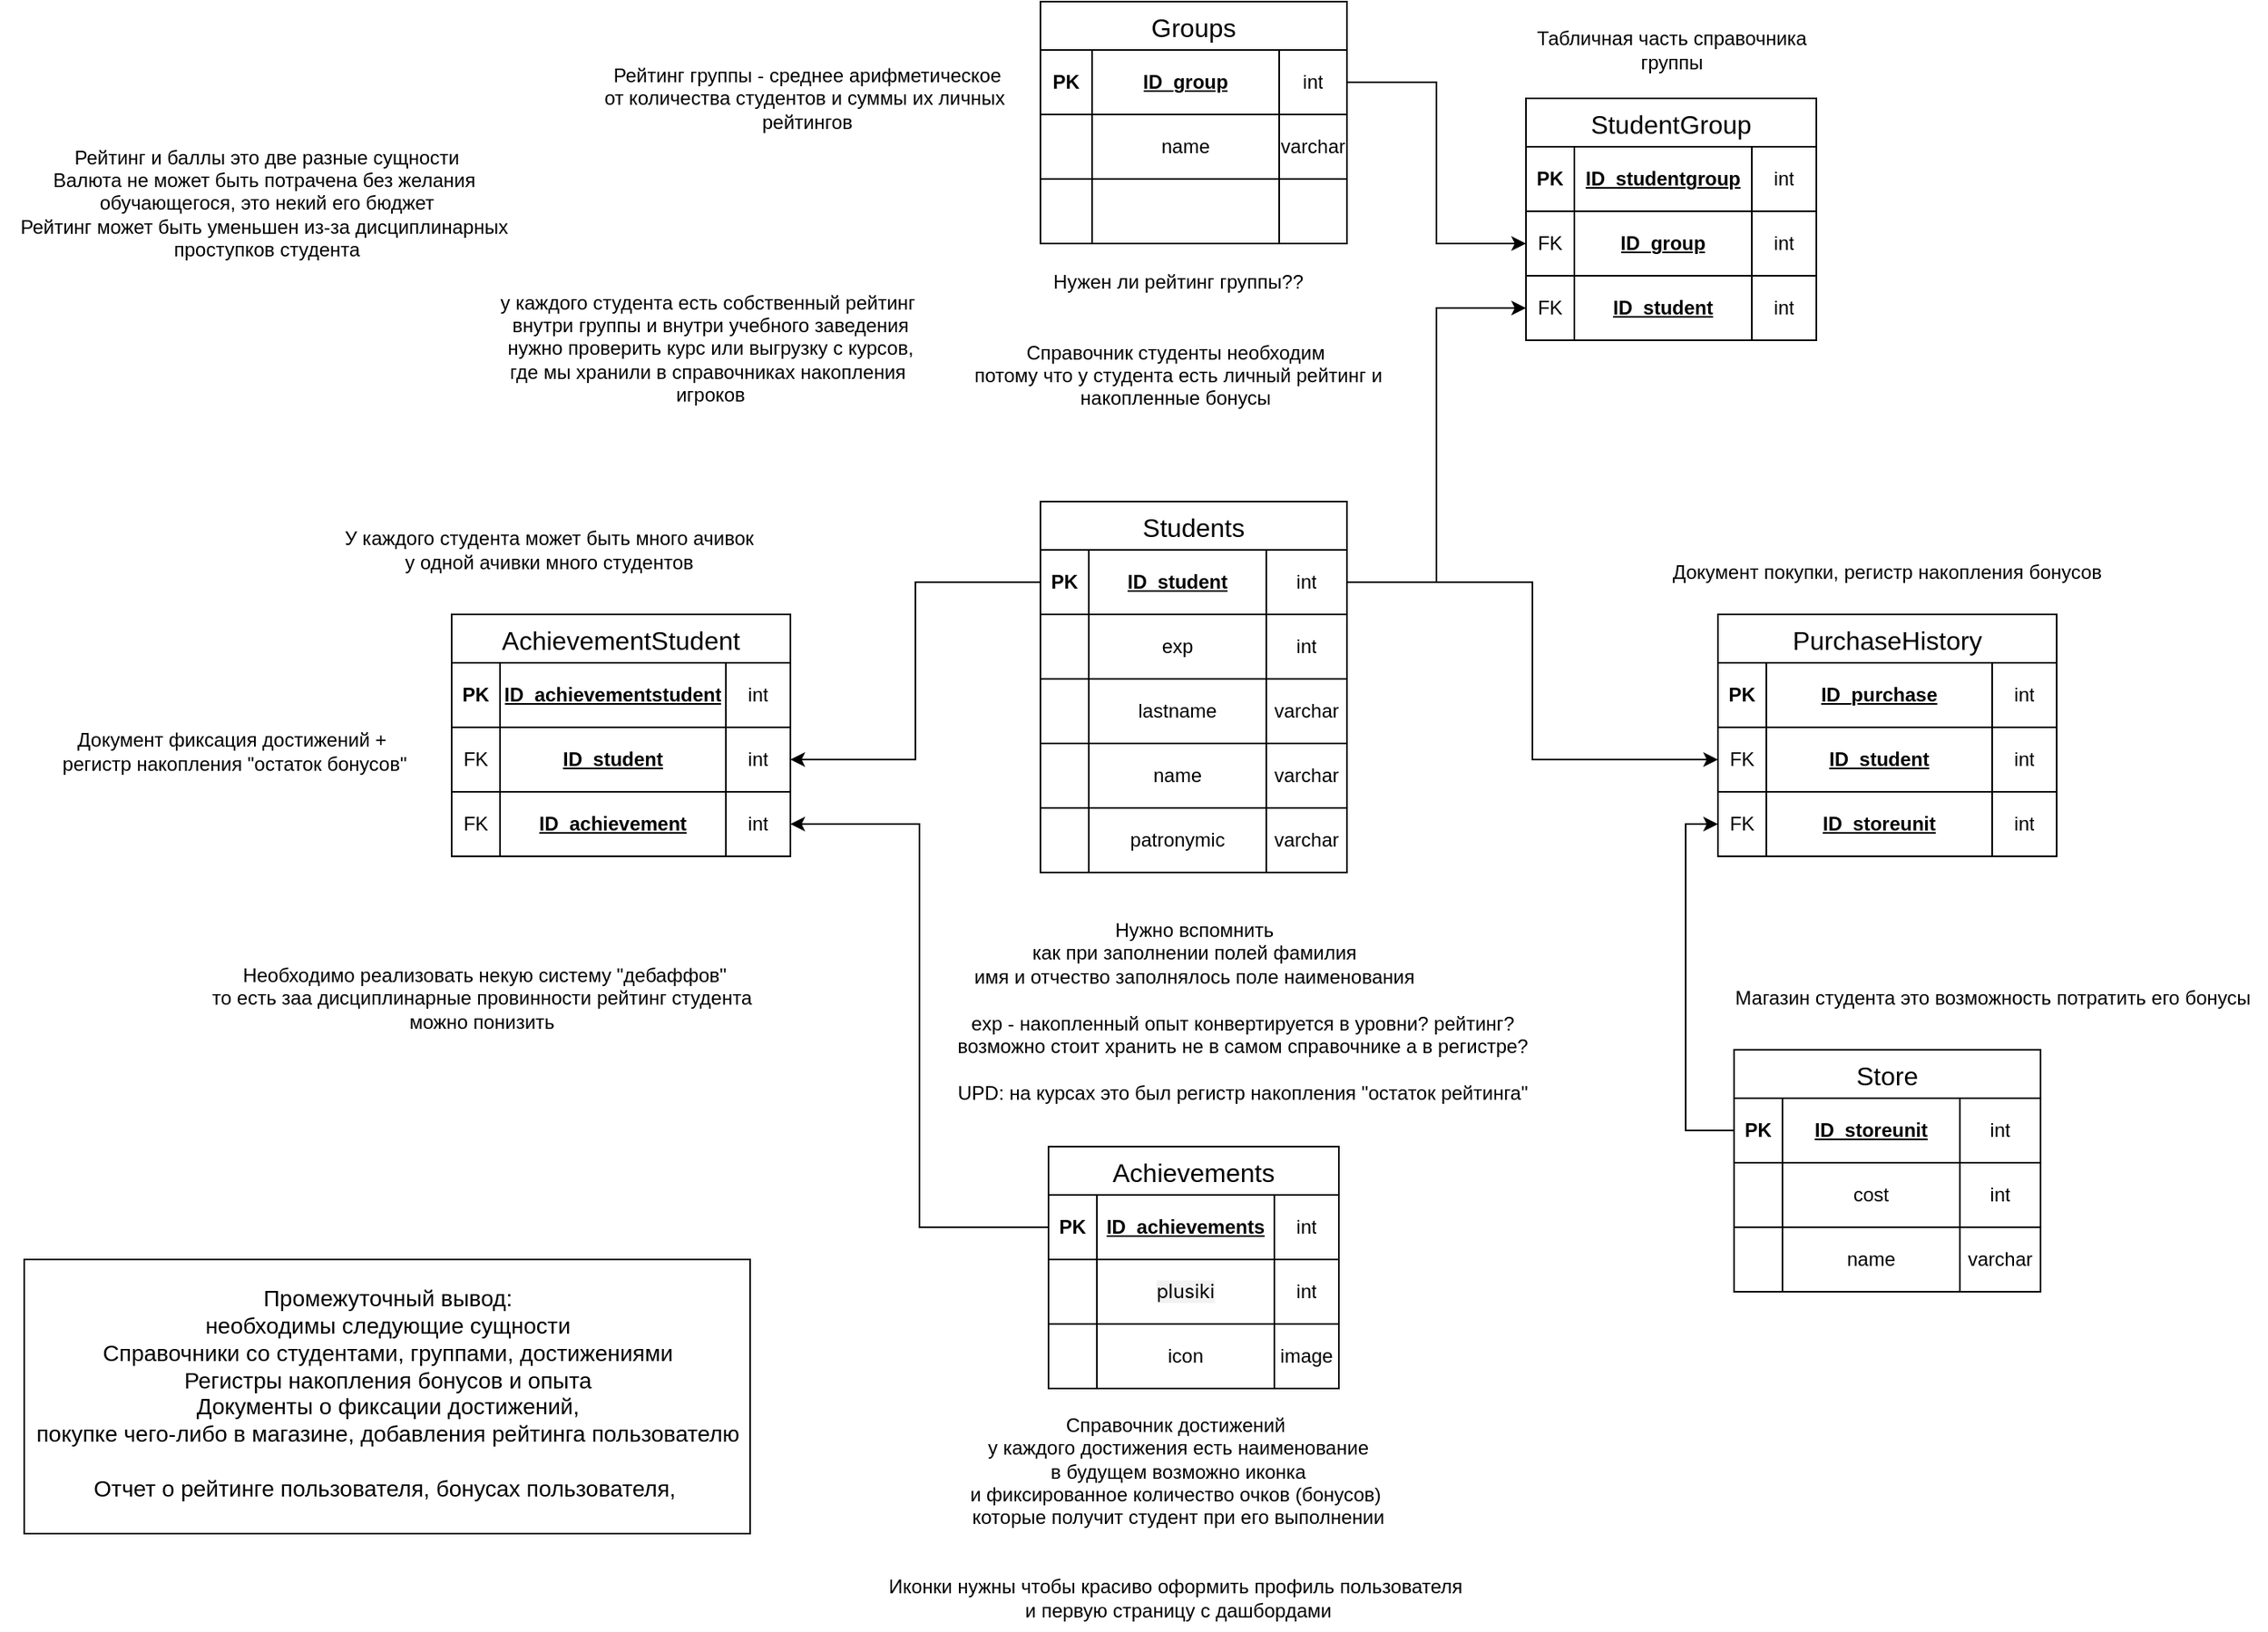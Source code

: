 <mxfile version="26.1.1">
  <diagram name="Страница — 1" id="zv6EUJRuTVwX0JuYf_Fp">
    <mxGraphModel dx="2387" dy="797" grid="1" gridSize="10" guides="1" tooltips="1" connect="1" arrows="1" fold="1" page="1" pageScale="1" pageWidth="827" pageHeight="1169" math="0" shadow="0">
      <root>
        <mxCell id="0" />
        <mxCell id="1" parent="0" />
        <mxCell id="H0oHp4eEpE__fPiEEaxZ-15" value="Нужен ли рейтинг группы??&lt;div&gt;&lt;br&gt;&lt;/div&gt;&lt;div&gt;&lt;br&gt;&lt;div&gt;Справочник студенты необходим&amp;nbsp;&lt;/div&gt;&lt;div&gt;потому что у студента есть личный рейтинг и&lt;/div&gt;&lt;div&gt;накопленные бонусы&amp;nbsp;&lt;/div&gt;&lt;/div&gt;" style="text;html=1;align=center;verticalAlign=middle;resizable=0;points=[];autosize=1;strokeColor=none;fillColor=none;" vertex="1" parent="1">
          <mxGeometry x="-980" y="210" width="280" height="100" as="geometry" />
        </mxCell>
        <mxCell id="H0oHp4eEpE__fPiEEaxZ-16" value="Нужно вспомнить&lt;br&gt;как при заполнении полей фамилия&lt;div&gt;имя и отчество заполнялось поле наименования&lt;/div&gt;" style="text;html=1;align=center;verticalAlign=middle;resizable=0;points=[];autosize=1;strokeColor=none;fillColor=none;" vertex="1" parent="1">
          <mxGeometry x="-980" y="610" width="300" height="60" as="geometry" />
        </mxCell>
        <mxCell id="H0oHp4eEpE__fPiEEaxZ-17" value="Справочник достижений&amp;nbsp;&lt;div&gt;у каждого достижения есть наименование&lt;br&gt;в будущем возможно иконка&lt;/div&gt;&lt;div&gt;и фиксированное количество очков (бонусов)&amp;nbsp;&lt;/div&gt;&lt;div&gt;которые получит студент при его выполнении&lt;/div&gt;&lt;div&gt;&lt;br&gt;&lt;/div&gt;&lt;div&gt;&lt;br&gt;&lt;/div&gt;&lt;div&gt;Иконки нужны чтобы красиво оформить профиль пользователя&amp;nbsp;&lt;br&gt;и первую страницу с дашбордами&lt;/div&gt;" style="text;html=1;align=center;verticalAlign=middle;resizable=0;points=[];autosize=1;strokeColor=none;fillColor=none;" vertex="1" parent="1">
          <mxGeometry x="-1030" y="920" width="380" height="140" as="geometry" />
        </mxCell>
        <mxCell id="H0oHp4eEpE__fPiEEaxZ-57" value="Students" style="shape=table;startSize=30;container=1;collapsible=0;childLayout=tableLayout;strokeColor=default;fontSize=16;" vertex="1" parent="1">
          <mxGeometry x="-925" y="360" width="190" height="230" as="geometry" />
        </mxCell>
        <mxCell id="H0oHp4eEpE__fPiEEaxZ-58" value="" style="shape=tableRow;horizontal=0;startSize=0;swimlaneHead=0;swimlaneBody=0;strokeColor=inherit;top=0;left=0;bottom=0;right=0;collapsible=0;dropTarget=0;fillColor=none;points=[[0,0.5],[1,0.5]];portConstraint=eastwest;fontSize=12;" vertex="1" parent="H0oHp4eEpE__fPiEEaxZ-57">
          <mxGeometry y="30" width="190" height="40" as="geometry" />
        </mxCell>
        <mxCell id="H0oHp4eEpE__fPiEEaxZ-59" value="&lt;span style=&quot;font-weight: 700;&quot;&gt;PK&lt;/span&gt;" style="shape=partialRectangle;html=1;whiteSpace=wrap;connectable=0;strokeColor=inherit;overflow=hidden;fillColor=none;top=0;left=0;bottom=0;right=0;pointerEvents=1;fontSize=12;" vertex="1" parent="H0oHp4eEpE__fPiEEaxZ-58">
          <mxGeometry width="30" height="40" as="geometry">
            <mxRectangle width="30" height="40" as="alternateBounds" />
          </mxGeometry>
        </mxCell>
        <mxCell id="H0oHp4eEpE__fPiEEaxZ-60" value="&lt;span style=&quot;font-weight: 700; text-align: left; text-decoration-line: underline;&quot;&gt;ID_student&lt;/span&gt;" style="shape=partialRectangle;html=1;whiteSpace=wrap;connectable=0;strokeColor=inherit;overflow=hidden;fillColor=none;top=0;left=0;bottom=0;right=0;pointerEvents=1;fontSize=12;" vertex="1" parent="H0oHp4eEpE__fPiEEaxZ-58">
          <mxGeometry x="30" width="110" height="40" as="geometry">
            <mxRectangle width="110" height="40" as="alternateBounds" />
          </mxGeometry>
        </mxCell>
        <mxCell id="H0oHp4eEpE__fPiEEaxZ-61" value="int" style="shape=partialRectangle;html=1;whiteSpace=wrap;connectable=0;strokeColor=inherit;overflow=hidden;fillColor=none;top=0;left=0;bottom=0;right=0;pointerEvents=1;fontSize=12;" vertex="1" parent="H0oHp4eEpE__fPiEEaxZ-58">
          <mxGeometry x="140" width="50" height="40" as="geometry">
            <mxRectangle width="50" height="40" as="alternateBounds" />
          </mxGeometry>
        </mxCell>
        <mxCell id="H0oHp4eEpE__fPiEEaxZ-62" value="" style="shape=tableRow;horizontal=0;startSize=0;swimlaneHead=0;swimlaneBody=0;strokeColor=inherit;top=0;left=0;bottom=0;right=0;collapsible=0;dropTarget=0;fillColor=none;points=[[0,0.5],[1,0.5]];portConstraint=eastwest;fontSize=12;" vertex="1" parent="H0oHp4eEpE__fPiEEaxZ-57">
          <mxGeometry y="70" width="190" height="40" as="geometry" />
        </mxCell>
        <mxCell id="H0oHp4eEpE__fPiEEaxZ-63" value="" style="shape=partialRectangle;html=1;whiteSpace=wrap;connectable=0;strokeColor=inherit;overflow=hidden;fillColor=none;top=0;left=0;bottom=0;right=0;pointerEvents=1;fontSize=12;" vertex="1" parent="H0oHp4eEpE__fPiEEaxZ-62">
          <mxGeometry width="30" height="40" as="geometry">
            <mxRectangle width="30" height="40" as="alternateBounds" />
          </mxGeometry>
        </mxCell>
        <mxCell id="H0oHp4eEpE__fPiEEaxZ-64" value="exp" style="shape=partialRectangle;html=1;whiteSpace=wrap;connectable=0;strokeColor=inherit;overflow=hidden;fillColor=none;top=0;left=0;bottom=0;right=0;pointerEvents=1;fontSize=12;" vertex="1" parent="H0oHp4eEpE__fPiEEaxZ-62">
          <mxGeometry x="30" width="110" height="40" as="geometry">
            <mxRectangle width="110" height="40" as="alternateBounds" />
          </mxGeometry>
        </mxCell>
        <mxCell id="H0oHp4eEpE__fPiEEaxZ-65" value="int" style="shape=partialRectangle;html=1;whiteSpace=wrap;connectable=0;strokeColor=inherit;overflow=hidden;fillColor=none;top=0;left=0;bottom=0;right=0;pointerEvents=1;fontSize=12;" vertex="1" parent="H0oHp4eEpE__fPiEEaxZ-62">
          <mxGeometry x="140" width="50" height="40" as="geometry">
            <mxRectangle width="50" height="40" as="alternateBounds" />
          </mxGeometry>
        </mxCell>
        <mxCell id="H0oHp4eEpE__fPiEEaxZ-66" value="" style="shape=tableRow;horizontal=0;startSize=0;swimlaneHead=0;swimlaneBody=0;strokeColor=inherit;top=0;left=0;bottom=0;right=0;collapsible=0;dropTarget=0;fillColor=none;points=[[0,0.5],[1,0.5]];portConstraint=eastwest;fontSize=12;" vertex="1" parent="H0oHp4eEpE__fPiEEaxZ-57">
          <mxGeometry y="110" width="190" height="40" as="geometry" />
        </mxCell>
        <mxCell id="H0oHp4eEpE__fPiEEaxZ-67" value="" style="shape=partialRectangle;html=1;whiteSpace=wrap;connectable=0;strokeColor=inherit;overflow=hidden;fillColor=none;top=0;left=0;bottom=0;right=0;pointerEvents=1;fontSize=12;" vertex="1" parent="H0oHp4eEpE__fPiEEaxZ-66">
          <mxGeometry width="30" height="40" as="geometry">
            <mxRectangle width="30" height="40" as="alternateBounds" />
          </mxGeometry>
        </mxCell>
        <mxCell id="H0oHp4eEpE__fPiEEaxZ-68" value="lastname" style="shape=partialRectangle;html=1;whiteSpace=wrap;connectable=0;strokeColor=inherit;overflow=hidden;fillColor=none;top=0;left=0;bottom=0;right=0;pointerEvents=1;fontSize=12;" vertex="1" parent="H0oHp4eEpE__fPiEEaxZ-66">
          <mxGeometry x="30" width="110" height="40" as="geometry">
            <mxRectangle width="110" height="40" as="alternateBounds" />
          </mxGeometry>
        </mxCell>
        <mxCell id="H0oHp4eEpE__fPiEEaxZ-69" value="varchar" style="shape=partialRectangle;html=1;whiteSpace=wrap;connectable=0;strokeColor=inherit;overflow=hidden;fillColor=none;top=0;left=0;bottom=0;right=0;pointerEvents=1;fontSize=12;" vertex="1" parent="H0oHp4eEpE__fPiEEaxZ-66">
          <mxGeometry x="140" width="50" height="40" as="geometry">
            <mxRectangle width="50" height="40" as="alternateBounds" />
          </mxGeometry>
        </mxCell>
        <mxCell id="H0oHp4eEpE__fPiEEaxZ-156" value="" style="shape=tableRow;horizontal=0;startSize=0;swimlaneHead=0;swimlaneBody=0;strokeColor=inherit;top=0;left=0;bottom=0;right=0;collapsible=0;dropTarget=0;fillColor=none;points=[[0,0.5],[1,0.5]];portConstraint=eastwest;fontSize=12;" vertex="1" parent="H0oHp4eEpE__fPiEEaxZ-57">
          <mxGeometry y="150" width="190" height="40" as="geometry" />
        </mxCell>
        <mxCell id="H0oHp4eEpE__fPiEEaxZ-157" value="" style="shape=partialRectangle;html=1;whiteSpace=wrap;connectable=0;strokeColor=inherit;overflow=hidden;fillColor=none;top=0;left=0;bottom=0;right=0;pointerEvents=1;fontSize=12;" vertex="1" parent="H0oHp4eEpE__fPiEEaxZ-156">
          <mxGeometry width="30" height="40" as="geometry">
            <mxRectangle width="30" height="40" as="alternateBounds" />
          </mxGeometry>
        </mxCell>
        <mxCell id="H0oHp4eEpE__fPiEEaxZ-158" value="name" style="shape=partialRectangle;html=1;whiteSpace=wrap;connectable=0;strokeColor=inherit;overflow=hidden;fillColor=none;top=0;left=0;bottom=0;right=0;pointerEvents=1;fontSize=12;" vertex="1" parent="H0oHp4eEpE__fPiEEaxZ-156">
          <mxGeometry x="30" width="110" height="40" as="geometry">
            <mxRectangle width="110" height="40" as="alternateBounds" />
          </mxGeometry>
        </mxCell>
        <mxCell id="H0oHp4eEpE__fPiEEaxZ-159" value="varchar" style="shape=partialRectangle;html=1;whiteSpace=wrap;connectable=0;strokeColor=inherit;overflow=hidden;fillColor=none;top=0;left=0;bottom=0;right=0;pointerEvents=1;fontSize=12;" vertex="1" parent="H0oHp4eEpE__fPiEEaxZ-156">
          <mxGeometry x="140" width="50" height="40" as="geometry">
            <mxRectangle width="50" height="40" as="alternateBounds" />
          </mxGeometry>
        </mxCell>
        <mxCell id="H0oHp4eEpE__fPiEEaxZ-177" value="" style="shape=tableRow;horizontal=0;startSize=0;swimlaneHead=0;swimlaneBody=0;strokeColor=inherit;top=0;left=0;bottom=0;right=0;collapsible=0;dropTarget=0;fillColor=none;points=[[0,0.5],[1,0.5]];portConstraint=eastwest;fontSize=12;" vertex="1" parent="H0oHp4eEpE__fPiEEaxZ-57">
          <mxGeometry y="190" width="190" height="40" as="geometry" />
        </mxCell>
        <mxCell id="H0oHp4eEpE__fPiEEaxZ-178" value="" style="shape=partialRectangle;html=1;whiteSpace=wrap;connectable=0;strokeColor=inherit;overflow=hidden;fillColor=none;top=0;left=0;bottom=0;right=0;pointerEvents=1;fontSize=12;" vertex="1" parent="H0oHp4eEpE__fPiEEaxZ-177">
          <mxGeometry width="30" height="40" as="geometry">
            <mxRectangle width="30" height="40" as="alternateBounds" />
          </mxGeometry>
        </mxCell>
        <mxCell id="H0oHp4eEpE__fPiEEaxZ-179" value="patronymic" style="shape=partialRectangle;html=1;whiteSpace=wrap;connectable=0;strokeColor=inherit;overflow=hidden;fillColor=none;top=0;left=0;bottom=0;right=0;pointerEvents=1;fontSize=12;" vertex="1" parent="H0oHp4eEpE__fPiEEaxZ-177">
          <mxGeometry x="30" width="110" height="40" as="geometry">
            <mxRectangle width="110" height="40" as="alternateBounds" />
          </mxGeometry>
        </mxCell>
        <mxCell id="H0oHp4eEpE__fPiEEaxZ-180" value="varchar" style="shape=partialRectangle;html=1;whiteSpace=wrap;connectable=0;strokeColor=inherit;overflow=hidden;fillColor=none;top=0;left=0;bottom=0;right=0;pointerEvents=1;fontSize=12;" vertex="1" parent="H0oHp4eEpE__fPiEEaxZ-177">
          <mxGeometry x="140" width="50" height="40" as="geometry">
            <mxRectangle width="50" height="40" as="alternateBounds" />
          </mxGeometry>
        </mxCell>
        <mxCell id="H0oHp4eEpE__fPiEEaxZ-74" value="Groups" style="shape=table;startSize=30;container=1;collapsible=0;childLayout=tableLayout;strokeColor=default;fontSize=16;" vertex="1" parent="1">
          <mxGeometry x="-925" y="50" width="190" height="150" as="geometry" />
        </mxCell>
        <mxCell id="H0oHp4eEpE__fPiEEaxZ-75" value="" style="shape=tableRow;horizontal=0;startSize=0;swimlaneHead=0;swimlaneBody=0;strokeColor=inherit;top=0;left=0;bottom=0;right=0;collapsible=0;dropTarget=0;fillColor=none;points=[[0,0.5],[1,0.5]];portConstraint=eastwest;fontSize=12;" vertex="1" parent="H0oHp4eEpE__fPiEEaxZ-74">
          <mxGeometry y="30" width="190" height="40" as="geometry" />
        </mxCell>
        <mxCell id="H0oHp4eEpE__fPiEEaxZ-76" value="&lt;span style=&quot;font-weight: 700;&quot;&gt;PK&lt;/span&gt;" style="shape=partialRectangle;html=1;whiteSpace=wrap;connectable=0;strokeColor=inherit;overflow=hidden;fillColor=none;top=0;left=0;bottom=0;right=0;pointerEvents=1;fontSize=12;" vertex="1" parent="H0oHp4eEpE__fPiEEaxZ-75">
          <mxGeometry width="32" height="40" as="geometry">
            <mxRectangle width="32" height="40" as="alternateBounds" />
          </mxGeometry>
        </mxCell>
        <mxCell id="H0oHp4eEpE__fPiEEaxZ-77" value="&lt;span style=&quot;font-weight: 700; text-align: left; text-decoration-line: underline;&quot;&gt;ID_&lt;/span&gt;&lt;span&gt;&lt;b&gt;&lt;u&gt;group&lt;/u&gt;&lt;/b&gt;&lt;/span&gt;" style="shape=partialRectangle;html=1;whiteSpace=wrap;connectable=0;strokeColor=inherit;overflow=hidden;fillColor=none;top=0;left=0;bottom=0;right=0;pointerEvents=1;fontSize=12;" vertex="1" parent="H0oHp4eEpE__fPiEEaxZ-75">
          <mxGeometry x="32" width="116" height="40" as="geometry">
            <mxRectangle width="116" height="40" as="alternateBounds" />
          </mxGeometry>
        </mxCell>
        <mxCell id="H0oHp4eEpE__fPiEEaxZ-78" value="int" style="shape=partialRectangle;html=1;whiteSpace=wrap;connectable=0;strokeColor=inherit;overflow=hidden;fillColor=none;top=0;left=0;bottom=0;right=0;pointerEvents=1;fontSize=12;" vertex="1" parent="H0oHp4eEpE__fPiEEaxZ-75">
          <mxGeometry x="148" width="42" height="40" as="geometry">
            <mxRectangle width="42" height="40" as="alternateBounds" />
          </mxGeometry>
        </mxCell>
        <mxCell id="H0oHp4eEpE__fPiEEaxZ-79" value="" style="shape=tableRow;horizontal=0;startSize=0;swimlaneHead=0;swimlaneBody=0;strokeColor=inherit;top=0;left=0;bottom=0;right=0;collapsible=0;dropTarget=0;fillColor=none;points=[[0,0.5],[1,0.5]];portConstraint=eastwest;fontSize=12;" vertex="1" parent="H0oHp4eEpE__fPiEEaxZ-74">
          <mxGeometry y="70" width="190" height="40" as="geometry" />
        </mxCell>
        <mxCell id="H0oHp4eEpE__fPiEEaxZ-80" value="" style="shape=partialRectangle;html=1;whiteSpace=wrap;connectable=0;strokeColor=inherit;overflow=hidden;fillColor=none;top=0;left=0;bottom=0;right=0;pointerEvents=1;fontSize=12;" vertex="1" parent="H0oHp4eEpE__fPiEEaxZ-79">
          <mxGeometry width="32" height="40" as="geometry">
            <mxRectangle width="32" height="40" as="alternateBounds" />
          </mxGeometry>
        </mxCell>
        <mxCell id="H0oHp4eEpE__fPiEEaxZ-81" value="name" style="shape=partialRectangle;html=1;whiteSpace=wrap;connectable=0;strokeColor=inherit;overflow=hidden;fillColor=none;top=0;left=0;bottom=0;right=0;pointerEvents=1;fontSize=12;" vertex="1" parent="H0oHp4eEpE__fPiEEaxZ-79">
          <mxGeometry x="32" width="116" height="40" as="geometry">
            <mxRectangle width="116" height="40" as="alternateBounds" />
          </mxGeometry>
        </mxCell>
        <mxCell id="H0oHp4eEpE__fPiEEaxZ-82" value="varchar" style="shape=partialRectangle;html=1;whiteSpace=wrap;connectable=0;strokeColor=inherit;overflow=hidden;fillColor=none;top=0;left=0;bottom=0;right=0;pointerEvents=1;fontSize=12;" vertex="1" parent="H0oHp4eEpE__fPiEEaxZ-79">
          <mxGeometry x="148" width="42" height="40" as="geometry">
            <mxRectangle width="42" height="40" as="alternateBounds" />
          </mxGeometry>
        </mxCell>
        <mxCell id="H0oHp4eEpE__fPiEEaxZ-83" value="" style="shape=tableRow;horizontal=0;startSize=0;swimlaneHead=0;swimlaneBody=0;strokeColor=inherit;top=0;left=0;bottom=0;right=0;collapsible=0;dropTarget=0;fillColor=none;points=[[0,0.5],[1,0.5]];portConstraint=eastwest;fontSize=12;" vertex="1" parent="H0oHp4eEpE__fPiEEaxZ-74">
          <mxGeometry y="110" width="190" height="40" as="geometry" />
        </mxCell>
        <mxCell id="H0oHp4eEpE__fPiEEaxZ-84" value="" style="shape=partialRectangle;html=1;whiteSpace=wrap;connectable=0;strokeColor=inherit;overflow=hidden;fillColor=none;top=0;left=0;bottom=0;right=0;pointerEvents=1;fontSize=12;" vertex="1" parent="H0oHp4eEpE__fPiEEaxZ-83">
          <mxGeometry width="32" height="40" as="geometry">
            <mxRectangle width="32" height="40" as="alternateBounds" />
          </mxGeometry>
        </mxCell>
        <mxCell id="H0oHp4eEpE__fPiEEaxZ-85" value="" style="shape=partialRectangle;html=1;whiteSpace=wrap;connectable=0;strokeColor=inherit;overflow=hidden;fillColor=none;top=0;left=0;bottom=0;right=0;pointerEvents=1;fontSize=12;" vertex="1" parent="H0oHp4eEpE__fPiEEaxZ-83">
          <mxGeometry x="32" width="116" height="40" as="geometry">
            <mxRectangle width="116" height="40" as="alternateBounds" />
          </mxGeometry>
        </mxCell>
        <mxCell id="H0oHp4eEpE__fPiEEaxZ-86" value="" style="shape=partialRectangle;html=1;whiteSpace=wrap;connectable=0;strokeColor=inherit;overflow=hidden;fillColor=none;top=0;left=0;bottom=0;right=0;pointerEvents=1;fontSize=12;" vertex="1" parent="H0oHp4eEpE__fPiEEaxZ-83">
          <mxGeometry x="148" width="42" height="40" as="geometry">
            <mxRectangle width="42" height="40" as="alternateBounds" />
          </mxGeometry>
        </mxCell>
        <mxCell id="H0oHp4eEpE__fPiEEaxZ-88" value="StudentGroup" style="shape=table;startSize=30;container=1;collapsible=0;childLayout=tableLayout;strokeColor=default;fontSize=16;" vertex="1" parent="1">
          <mxGeometry x="-624" y="110" width="180" height="150" as="geometry" />
        </mxCell>
        <mxCell id="H0oHp4eEpE__fPiEEaxZ-89" value="" style="shape=tableRow;horizontal=0;startSize=0;swimlaneHead=0;swimlaneBody=0;strokeColor=inherit;top=0;left=0;bottom=0;right=0;collapsible=0;dropTarget=0;fillColor=none;points=[[0,0.5],[1,0.5]];portConstraint=eastwest;fontSize=12;" vertex="1" parent="H0oHp4eEpE__fPiEEaxZ-88">
          <mxGeometry y="30" width="180" height="40" as="geometry" />
        </mxCell>
        <mxCell id="H0oHp4eEpE__fPiEEaxZ-90" value="&lt;span style=&quot;font-weight: 700;&quot;&gt;PK&lt;/span&gt;" style="shape=partialRectangle;html=1;whiteSpace=wrap;connectable=0;strokeColor=inherit;overflow=hidden;fillColor=none;top=0;left=0;bottom=0;right=0;pointerEvents=1;fontSize=12;" vertex="1" parent="H0oHp4eEpE__fPiEEaxZ-89">
          <mxGeometry width="30" height="40" as="geometry">
            <mxRectangle width="30" height="40" as="alternateBounds" />
          </mxGeometry>
        </mxCell>
        <mxCell id="H0oHp4eEpE__fPiEEaxZ-91" value="&lt;span style=&quot;font-weight: 700; text-align: left; text-decoration-line: underline;&quot;&gt;ID_student&lt;/span&gt;&lt;span&gt;&lt;b&gt;&lt;u&gt;group&lt;/u&gt;&lt;/b&gt;&lt;/span&gt;" style="shape=partialRectangle;html=1;whiteSpace=wrap;connectable=0;strokeColor=inherit;overflow=hidden;fillColor=none;top=0;left=0;bottom=0;right=0;pointerEvents=1;fontSize=12;" vertex="1" parent="H0oHp4eEpE__fPiEEaxZ-89">
          <mxGeometry x="30" width="110" height="40" as="geometry">
            <mxRectangle width="110" height="40" as="alternateBounds" />
          </mxGeometry>
        </mxCell>
        <mxCell id="H0oHp4eEpE__fPiEEaxZ-92" value="int" style="shape=partialRectangle;html=1;whiteSpace=wrap;connectable=0;strokeColor=inherit;overflow=hidden;fillColor=none;top=0;left=0;bottom=0;right=0;pointerEvents=1;fontSize=12;" vertex="1" parent="H0oHp4eEpE__fPiEEaxZ-89">
          <mxGeometry x="140" width="40" height="40" as="geometry">
            <mxRectangle width="40" height="40" as="alternateBounds" />
          </mxGeometry>
        </mxCell>
        <mxCell id="H0oHp4eEpE__fPiEEaxZ-93" value="" style="shape=tableRow;horizontal=0;startSize=0;swimlaneHead=0;swimlaneBody=0;strokeColor=inherit;top=0;left=0;bottom=0;right=0;collapsible=0;dropTarget=0;fillColor=none;points=[[0,0.5],[1,0.5]];portConstraint=eastwest;fontSize=12;" vertex="1" parent="H0oHp4eEpE__fPiEEaxZ-88">
          <mxGeometry y="70" width="180" height="40" as="geometry" />
        </mxCell>
        <mxCell id="H0oHp4eEpE__fPiEEaxZ-94" value="FK" style="shape=partialRectangle;html=1;whiteSpace=wrap;connectable=0;strokeColor=inherit;overflow=hidden;fillColor=none;top=0;left=0;bottom=0;right=0;pointerEvents=1;fontSize=12;" vertex="1" parent="H0oHp4eEpE__fPiEEaxZ-93">
          <mxGeometry width="30" height="40" as="geometry">
            <mxRectangle width="30" height="40" as="alternateBounds" />
          </mxGeometry>
        </mxCell>
        <mxCell id="H0oHp4eEpE__fPiEEaxZ-95" value="&lt;span style=&quot;text-decoration-line: underline; font-weight: 700; text-align: left;&quot;&gt;ID_&lt;/span&gt;&lt;span&gt;&lt;b&gt;&lt;u&gt;group&lt;/u&gt;&lt;/b&gt;&lt;/span&gt;" style="shape=partialRectangle;html=1;whiteSpace=wrap;connectable=0;strokeColor=inherit;overflow=hidden;fillColor=none;top=0;left=0;bottom=0;right=0;pointerEvents=1;fontSize=12;" vertex="1" parent="H0oHp4eEpE__fPiEEaxZ-93">
          <mxGeometry x="30" width="110" height="40" as="geometry">
            <mxRectangle width="110" height="40" as="alternateBounds" />
          </mxGeometry>
        </mxCell>
        <mxCell id="H0oHp4eEpE__fPiEEaxZ-96" value="int" style="shape=partialRectangle;html=1;whiteSpace=wrap;connectable=0;strokeColor=inherit;overflow=hidden;fillColor=none;top=0;left=0;bottom=0;right=0;pointerEvents=1;fontSize=12;" vertex="1" parent="H0oHp4eEpE__fPiEEaxZ-93">
          <mxGeometry x="140" width="40" height="40" as="geometry">
            <mxRectangle width="40" height="40" as="alternateBounds" />
          </mxGeometry>
        </mxCell>
        <mxCell id="H0oHp4eEpE__fPiEEaxZ-97" value="" style="shape=tableRow;horizontal=0;startSize=0;swimlaneHead=0;swimlaneBody=0;strokeColor=inherit;top=0;left=0;bottom=0;right=0;collapsible=0;dropTarget=0;fillColor=none;points=[[0,0.5],[1,0.5]];portConstraint=eastwest;fontSize=12;" vertex="1" parent="H0oHp4eEpE__fPiEEaxZ-88">
          <mxGeometry y="110" width="180" height="40" as="geometry" />
        </mxCell>
        <mxCell id="H0oHp4eEpE__fPiEEaxZ-98" value="FK" style="shape=partialRectangle;html=1;whiteSpace=wrap;connectable=0;strokeColor=inherit;overflow=hidden;fillColor=none;top=0;left=0;bottom=0;right=0;pointerEvents=1;fontSize=12;" vertex="1" parent="H0oHp4eEpE__fPiEEaxZ-97">
          <mxGeometry width="30" height="40" as="geometry">
            <mxRectangle width="30" height="40" as="alternateBounds" />
          </mxGeometry>
        </mxCell>
        <mxCell id="H0oHp4eEpE__fPiEEaxZ-99" value="&lt;span style=&quot;font-weight: 700; text-align: left; text-decoration-line: underline;&quot;&gt;ID_student&lt;/span&gt;" style="shape=partialRectangle;html=1;whiteSpace=wrap;connectable=0;strokeColor=inherit;overflow=hidden;fillColor=none;top=0;left=0;bottom=0;right=0;pointerEvents=1;fontSize=12;" vertex="1" parent="H0oHp4eEpE__fPiEEaxZ-97">
          <mxGeometry x="30" width="110" height="40" as="geometry">
            <mxRectangle width="110" height="40" as="alternateBounds" />
          </mxGeometry>
        </mxCell>
        <mxCell id="H0oHp4eEpE__fPiEEaxZ-100" value="int" style="shape=partialRectangle;html=1;whiteSpace=wrap;connectable=0;strokeColor=inherit;overflow=hidden;fillColor=none;top=0;left=0;bottom=0;right=0;pointerEvents=1;fontSize=12;" vertex="1" parent="H0oHp4eEpE__fPiEEaxZ-97">
          <mxGeometry x="140" width="40" height="40" as="geometry">
            <mxRectangle width="40" height="40" as="alternateBounds" />
          </mxGeometry>
        </mxCell>
        <mxCell id="H0oHp4eEpE__fPiEEaxZ-102" value="Achievements" style="shape=table;startSize=30;container=1;collapsible=0;childLayout=tableLayout;strokeColor=default;fontSize=16;" vertex="1" parent="1">
          <mxGeometry x="-920" y="760" width="180" height="150" as="geometry" />
        </mxCell>
        <mxCell id="H0oHp4eEpE__fPiEEaxZ-103" value="" style="shape=tableRow;horizontal=0;startSize=0;swimlaneHead=0;swimlaneBody=0;strokeColor=inherit;top=0;left=0;bottom=0;right=0;collapsible=0;dropTarget=0;fillColor=none;points=[[0,0.5],[1,0.5]];portConstraint=eastwest;fontSize=12;" vertex="1" parent="H0oHp4eEpE__fPiEEaxZ-102">
          <mxGeometry y="30" width="180" height="40" as="geometry" />
        </mxCell>
        <mxCell id="H0oHp4eEpE__fPiEEaxZ-104" value="&lt;span style=&quot;font-weight: 700;&quot;&gt;PK&lt;/span&gt;" style="shape=partialRectangle;html=1;whiteSpace=wrap;connectable=0;strokeColor=inherit;overflow=hidden;fillColor=none;top=0;left=0;bottom=0;right=0;pointerEvents=1;fontSize=12;" vertex="1" parent="H0oHp4eEpE__fPiEEaxZ-103">
          <mxGeometry width="30" height="40" as="geometry">
            <mxRectangle width="30" height="40" as="alternateBounds" />
          </mxGeometry>
        </mxCell>
        <mxCell id="H0oHp4eEpE__fPiEEaxZ-105" value="&lt;span style=&quot;font-weight: 700; text-align: left; text-decoration-line: underline;&quot;&gt;ID_achievements&lt;/span&gt;" style="shape=partialRectangle;html=1;whiteSpace=wrap;connectable=0;strokeColor=inherit;overflow=hidden;fillColor=none;top=0;left=0;bottom=0;right=0;pointerEvents=1;fontSize=12;" vertex="1" parent="H0oHp4eEpE__fPiEEaxZ-103">
          <mxGeometry x="30" width="110" height="40" as="geometry">
            <mxRectangle width="110" height="40" as="alternateBounds" />
          </mxGeometry>
        </mxCell>
        <mxCell id="H0oHp4eEpE__fPiEEaxZ-106" value="int" style="shape=partialRectangle;html=1;whiteSpace=wrap;connectable=0;strokeColor=inherit;overflow=hidden;fillColor=none;top=0;left=0;bottom=0;right=0;pointerEvents=1;fontSize=12;" vertex="1" parent="H0oHp4eEpE__fPiEEaxZ-103">
          <mxGeometry x="140" width="40" height="40" as="geometry">
            <mxRectangle width="40" height="40" as="alternateBounds" />
          </mxGeometry>
        </mxCell>
        <mxCell id="H0oHp4eEpE__fPiEEaxZ-107" value="" style="shape=tableRow;horizontal=0;startSize=0;swimlaneHead=0;swimlaneBody=0;strokeColor=inherit;top=0;left=0;bottom=0;right=0;collapsible=0;dropTarget=0;fillColor=none;points=[[0,0.5],[1,0.5]];portConstraint=eastwest;fontSize=12;" vertex="1" parent="H0oHp4eEpE__fPiEEaxZ-102">
          <mxGeometry y="70" width="180" height="40" as="geometry" />
        </mxCell>
        <mxCell id="H0oHp4eEpE__fPiEEaxZ-108" value="" style="shape=partialRectangle;html=1;whiteSpace=wrap;connectable=0;strokeColor=inherit;overflow=hidden;fillColor=none;top=0;left=0;bottom=0;right=0;pointerEvents=1;fontSize=12;" vertex="1" parent="H0oHp4eEpE__fPiEEaxZ-107">
          <mxGeometry width="30" height="40" as="geometry">
            <mxRectangle width="30" height="40" as="alternateBounds" />
          </mxGeometry>
        </mxCell>
        <mxCell id="H0oHp4eEpE__fPiEEaxZ-109" value="&lt;span style=&quot;font-family: &amp;quot;YS Text&amp;quot;, -apple-system, BlinkMacSystemFont, Arial, Helvetica, sans-serif; text-align: start; white-space-collapse: preserve; background-color: rgba(0, 0, 0, 0.05);&quot;&gt;plusiki&lt;/span&gt;" style="shape=partialRectangle;html=1;whiteSpace=wrap;connectable=0;strokeColor=inherit;overflow=hidden;fillColor=none;top=0;left=0;bottom=0;right=0;pointerEvents=1;fontSize=12;" vertex="1" parent="H0oHp4eEpE__fPiEEaxZ-107">
          <mxGeometry x="30" width="110" height="40" as="geometry">
            <mxRectangle width="110" height="40" as="alternateBounds" />
          </mxGeometry>
        </mxCell>
        <mxCell id="H0oHp4eEpE__fPiEEaxZ-110" value="int" style="shape=partialRectangle;html=1;whiteSpace=wrap;connectable=0;strokeColor=inherit;overflow=hidden;fillColor=none;top=0;left=0;bottom=0;right=0;pointerEvents=1;fontSize=12;" vertex="1" parent="H0oHp4eEpE__fPiEEaxZ-107">
          <mxGeometry x="140" width="40" height="40" as="geometry">
            <mxRectangle width="40" height="40" as="alternateBounds" />
          </mxGeometry>
        </mxCell>
        <mxCell id="H0oHp4eEpE__fPiEEaxZ-111" value="" style="shape=tableRow;horizontal=0;startSize=0;swimlaneHead=0;swimlaneBody=0;strokeColor=inherit;top=0;left=0;bottom=0;right=0;collapsible=0;dropTarget=0;fillColor=none;points=[[0,0.5],[1,0.5]];portConstraint=eastwest;fontSize=12;" vertex="1" parent="H0oHp4eEpE__fPiEEaxZ-102">
          <mxGeometry y="110" width="180" height="40" as="geometry" />
        </mxCell>
        <mxCell id="H0oHp4eEpE__fPiEEaxZ-112" value="" style="shape=partialRectangle;html=1;whiteSpace=wrap;connectable=0;strokeColor=inherit;overflow=hidden;fillColor=none;top=0;left=0;bottom=0;right=0;pointerEvents=1;fontSize=12;" vertex="1" parent="H0oHp4eEpE__fPiEEaxZ-111">
          <mxGeometry width="30" height="40" as="geometry">
            <mxRectangle width="30" height="40" as="alternateBounds" />
          </mxGeometry>
        </mxCell>
        <mxCell id="H0oHp4eEpE__fPiEEaxZ-113" value="icon" style="shape=partialRectangle;html=1;whiteSpace=wrap;connectable=0;strokeColor=inherit;overflow=hidden;fillColor=none;top=0;left=0;bottom=0;right=0;pointerEvents=1;fontSize=12;" vertex="1" parent="H0oHp4eEpE__fPiEEaxZ-111">
          <mxGeometry x="30" width="110" height="40" as="geometry">
            <mxRectangle width="110" height="40" as="alternateBounds" />
          </mxGeometry>
        </mxCell>
        <mxCell id="H0oHp4eEpE__fPiEEaxZ-114" value="image" style="shape=partialRectangle;html=1;whiteSpace=wrap;connectable=0;strokeColor=inherit;overflow=hidden;fillColor=none;top=0;left=0;bottom=0;right=0;pointerEvents=1;fontSize=12;" vertex="1" parent="H0oHp4eEpE__fPiEEaxZ-111">
          <mxGeometry x="140" width="40" height="40" as="geometry">
            <mxRectangle width="40" height="40" as="alternateBounds" />
          </mxGeometry>
        </mxCell>
        <mxCell id="H0oHp4eEpE__fPiEEaxZ-115" style="edgeStyle=orthogonalEdgeStyle;rounded=0;orthogonalLoop=1;jettySize=auto;html=1;exitX=1;exitY=0.5;exitDx=0;exitDy=0;entryX=0;entryY=0.5;entryDx=0;entryDy=0;" edge="1" parent="1" source="H0oHp4eEpE__fPiEEaxZ-58" target="H0oHp4eEpE__fPiEEaxZ-97">
          <mxGeometry relative="1" as="geometry" />
        </mxCell>
        <mxCell id="H0oHp4eEpE__fPiEEaxZ-116" style="edgeStyle=orthogonalEdgeStyle;rounded=0;orthogonalLoop=1;jettySize=auto;html=1;exitX=1;exitY=0.5;exitDx=0;exitDy=0;entryX=0;entryY=0.5;entryDx=0;entryDy=0;" edge="1" parent="1" source="H0oHp4eEpE__fPiEEaxZ-75" target="H0oHp4eEpE__fPiEEaxZ-93">
          <mxGeometry relative="1" as="geometry" />
        </mxCell>
        <mxCell id="H0oHp4eEpE__fPiEEaxZ-117" value="AchievementStudent" style="shape=table;startSize=30;container=1;collapsible=0;childLayout=tableLayout;strokeColor=default;fontSize=16;" vertex="1" parent="1">
          <mxGeometry x="-1290" y="430" width="210" height="150" as="geometry" />
        </mxCell>
        <mxCell id="H0oHp4eEpE__fPiEEaxZ-118" value="" style="shape=tableRow;horizontal=0;startSize=0;swimlaneHead=0;swimlaneBody=0;strokeColor=inherit;top=0;left=0;bottom=0;right=0;collapsible=0;dropTarget=0;fillColor=none;points=[[0,0.5],[1,0.5]];portConstraint=eastwest;fontSize=12;" vertex="1" parent="H0oHp4eEpE__fPiEEaxZ-117">
          <mxGeometry y="30" width="210" height="40" as="geometry" />
        </mxCell>
        <mxCell id="H0oHp4eEpE__fPiEEaxZ-119" value="&lt;span style=&quot;font-weight: 700;&quot;&gt;PK&lt;/span&gt;" style="shape=partialRectangle;html=1;whiteSpace=wrap;connectable=0;strokeColor=inherit;overflow=hidden;fillColor=none;top=0;left=0;bottom=0;right=0;pointerEvents=1;fontSize=12;" vertex="1" parent="H0oHp4eEpE__fPiEEaxZ-118">
          <mxGeometry width="30" height="40" as="geometry">
            <mxRectangle width="30" height="40" as="alternateBounds" />
          </mxGeometry>
        </mxCell>
        <mxCell id="H0oHp4eEpE__fPiEEaxZ-120" value="&lt;span style=&quot;font-weight: 700; text-align: left; text-decoration-line: underline;&quot;&gt;ID_achievementstudent&lt;/span&gt;" style="shape=partialRectangle;html=1;whiteSpace=wrap;connectable=0;strokeColor=inherit;overflow=hidden;fillColor=none;top=0;left=0;bottom=0;right=0;pointerEvents=1;fontSize=12;" vertex="1" parent="H0oHp4eEpE__fPiEEaxZ-118">
          <mxGeometry x="30" width="140" height="40" as="geometry">
            <mxRectangle width="140" height="40" as="alternateBounds" />
          </mxGeometry>
        </mxCell>
        <mxCell id="H0oHp4eEpE__fPiEEaxZ-121" value="int" style="shape=partialRectangle;html=1;whiteSpace=wrap;connectable=0;strokeColor=inherit;overflow=hidden;fillColor=none;top=0;left=0;bottom=0;right=0;pointerEvents=1;fontSize=12;" vertex="1" parent="H0oHp4eEpE__fPiEEaxZ-118">
          <mxGeometry x="170" width="40" height="40" as="geometry">
            <mxRectangle width="40" height="40" as="alternateBounds" />
          </mxGeometry>
        </mxCell>
        <mxCell id="H0oHp4eEpE__fPiEEaxZ-122" value="" style="shape=tableRow;horizontal=0;startSize=0;swimlaneHead=0;swimlaneBody=0;strokeColor=inherit;top=0;left=0;bottom=0;right=0;collapsible=0;dropTarget=0;fillColor=none;points=[[0,0.5],[1,0.5]];portConstraint=eastwest;fontSize=12;" vertex="1" parent="H0oHp4eEpE__fPiEEaxZ-117">
          <mxGeometry y="70" width="210" height="40" as="geometry" />
        </mxCell>
        <mxCell id="H0oHp4eEpE__fPiEEaxZ-123" value="FK" style="shape=partialRectangle;html=1;whiteSpace=wrap;connectable=0;strokeColor=inherit;overflow=hidden;fillColor=none;top=0;left=0;bottom=0;right=0;pointerEvents=1;fontSize=12;" vertex="1" parent="H0oHp4eEpE__fPiEEaxZ-122">
          <mxGeometry width="30" height="40" as="geometry">
            <mxRectangle width="30" height="40" as="alternateBounds" />
          </mxGeometry>
        </mxCell>
        <mxCell id="H0oHp4eEpE__fPiEEaxZ-124" value="&lt;span style=&quot;font-weight: 700; text-align: left; text-decoration-line: underline;&quot;&gt;ID_student&lt;/span&gt;" style="shape=partialRectangle;html=1;whiteSpace=wrap;connectable=0;strokeColor=inherit;overflow=hidden;fillColor=none;top=0;left=0;bottom=0;right=0;pointerEvents=1;fontSize=12;" vertex="1" parent="H0oHp4eEpE__fPiEEaxZ-122">
          <mxGeometry x="30" width="140" height="40" as="geometry">
            <mxRectangle width="140" height="40" as="alternateBounds" />
          </mxGeometry>
        </mxCell>
        <mxCell id="H0oHp4eEpE__fPiEEaxZ-125" value="int" style="shape=partialRectangle;html=1;whiteSpace=wrap;connectable=0;strokeColor=inherit;overflow=hidden;fillColor=none;top=0;left=0;bottom=0;right=0;pointerEvents=1;fontSize=12;" vertex="1" parent="H0oHp4eEpE__fPiEEaxZ-122">
          <mxGeometry x="170" width="40" height="40" as="geometry">
            <mxRectangle width="40" height="40" as="alternateBounds" />
          </mxGeometry>
        </mxCell>
        <mxCell id="H0oHp4eEpE__fPiEEaxZ-126" value="" style="shape=tableRow;horizontal=0;startSize=0;swimlaneHead=0;swimlaneBody=0;strokeColor=inherit;top=0;left=0;bottom=0;right=0;collapsible=0;dropTarget=0;fillColor=none;points=[[0,0.5],[1,0.5]];portConstraint=eastwest;fontSize=12;" vertex="1" parent="H0oHp4eEpE__fPiEEaxZ-117">
          <mxGeometry y="110" width="210" height="40" as="geometry" />
        </mxCell>
        <mxCell id="H0oHp4eEpE__fPiEEaxZ-127" value="FK" style="shape=partialRectangle;html=1;whiteSpace=wrap;connectable=0;strokeColor=inherit;overflow=hidden;fillColor=none;top=0;left=0;bottom=0;right=0;pointerEvents=1;fontSize=12;" vertex="1" parent="H0oHp4eEpE__fPiEEaxZ-126">
          <mxGeometry width="30" height="40" as="geometry">
            <mxRectangle width="30" height="40" as="alternateBounds" />
          </mxGeometry>
        </mxCell>
        <mxCell id="H0oHp4eEpE__fPiEEaxZ-128" value="&lt;span style=&quot;font-weight: 700; text-align: left; text-decoration-line: underline;&quot;&gt;ID_achievement&lt;/span&gt;" style="shape=partialRectangle;html=1;whiteSpace=wrap;connectable=0;strokeColor=inherit;overflow=hidden;fillColor=none;top=0;left=0;bottom=0;right=0;pointerEvents=1;fontSize=12;" vertex="1" parent="H0oHp4eEpE__fPiEEaxZ-126">
          <mxGeometry x="30" width="140" height="40" as="geometry">
            <mxRectangle width="140" height="40" as="alternateBounds" />
          </mxGeometry>
        </mxCell>
        <mxCell id="H0oHp4eEpE__fPiEEaxZ-129" value="int" style="shape=partialRectangle;html=1;whiteSpace=wrap;connectable=0;strokeColor=inherit;overflow=hidden;fillColor=none;top=0;left=0;bottom=0;right=0;pointerEvents=1;fontSize=12;" vertex="1" parent="H0oHp4eEpE__fPiEEaxZ-126">
          <mxGeometry x="170" width="40" height="40" as="geometry">
            <mxRectangle width="40" height="40" as="alternateBounds" />
          </mxGeometry>
        </mxCell>
        <mxCell id="H0oHp4eEpE__fPiEEaxZ-130" style="edgeStyle=orthogonalEdgeStyle;rounded=0;orthogonalLoop=1;jettySize=auto;html=1;exitX=0;exitY=0.5;exitDx=0;exitDy=0;entryX=1;entryY=0.5;entryDx=0;entryDy=0;" edge="1" parent="1" source="H0oHp4eEpE__fPiEEaxZ-103" target="H0oHp4eEpE__fPiEEaxZ-126">
          <mxGeometry relative="1" as="geometry" />
        </mxCell>
        <mxCell id="H0oHp4eEpE__fPiEEaxZ-131" style="edgeStyle=orthogonalEdgeStyle;rounded=0;orthogonalLoop=1;jettySize=auto;html=1;exitX=0;exitY=0.5;exitDx=0;exitDy=0;entryX=1;entryY=0.5;entryDx=0;entryDy=0;" edge="1" parent="1" source="H0oHp4eEpE__fPiEEaxZ-58" target="H0oHp4eEpE__fPiEEaxZ-122">
          <mxGeometry relative="1" as="geometry" />
        </mxCell>
        <mxCell id="H0oHp4eEpE__fPiEEaxZ-132" value="У каждого студента может быть много ачивок&lt;div&gt;у одной ачивки много студентов&lt;/div&gt;" style="text;html=1;align=center;verticalAlign=middle;resizable=0;points=[];autosize=1;strokeColor=none;fillColor=none;" vertex="1" parent="1">
          <mxGeometry x="-1370" y="370" width="280" height="40" as="geometry" />
        </mxCell>
        <mxCell id="H0oHp4eEpE__fPiEEaxZ-134" value="exp - накопленный опыт конвертируется в уровни? рейтинг?&lt;div&gt;возможно стоит хранить не в самом справочнике а в регистре?&lt;/div&gt;&lt;div&gt;&lt;br&gt;&lt;/div&gt;&lt;div&gt;UPD: на курсах это был регистр накопления &quot;остаток рейтинга&quot;&lt;/div&gt;" style="text;html=1;align=center;verticalAlign=middle;resizable=0;points=[];autosize=1;strokeColor=none;fillColor=none;" vertex="1" parent="1">
          <mxGeometry x="-990" y="670" width="380" height="70" as="geometry" />
        </mxCell>
        <mxCell id="H0oHp4eEpE__fPiEEaxZ-181" value="у каждого студента есть собственный рейтинг&amp;nbsp;&lt;div&gt;внутри группы и внутри учебного заведения&lt;/div&gt;&lt;div&gt;нужно проверить курс или выгрузку с курсов,&lt;/div&gt;&lt;div&gt;где мы хранили в справочниках накопления&amp;nbsp;&lt;/div&gt;&lt;div&gt;игроков&lt;/div&gt;" style="text;html=1;align=center;verticalAlign=middle;resizable=0;points=[];autosize=1;strokeColor=none;fillColor=none;" vertex="1" parent="1">
          <mxGeometry x="-1270" y="220" width="280" height="90" as="geometry" />
        </mxCell>
        <mxCell id="H0oHp4eEpE__fPiEEaxZ-182" value="Рейтинг группы - среднее арифметическое&lt;div&gt;от количества студентов и суммы их личных&amp;nbsp;&lt;/div&gt;&lt;div&gt;рейтингов&lt;/div&gt;" style="text;html=1;align=center;verticalAlign=middle;resizable=0;points=[];autosize=1;strokeColor=none;fillColor=none;" vertex="1" parent="1">
          <mxGeometry x="-1210" y="80" width="280" height="60" as="geometry" />
        </mxCell>
        <mxCell id="H0oHp4eEpE__fPiEEaxZ-183" value="Документ фиксация достижений +&amp;nbsp;&lt;div&gt;регистр накопления &quot;остаток бонусов&quot;&lt;/div&gt;" style="text;html=1;align=center;verticalAlign=middle;resizable=0;points=[];autosize=1;strokeColor=none;fillColor=none;" vertex="1" parent="1">
          <mxGeometry x="-1545" y="495" width="240" height="40" as="geometry" />
        </mxCell>
        <mxCell id="H0oHp4eEpE__fPiEEaxZ-184" value="Табличная часть справочника&lt;div&gt;группы&lt;/div&gt;" style="text;html=1;align=center;verticalAlign=middle;resizable=0;points=[];autosize=1;strokeColor=none;fillColor=none;" vertex="1" parent="1">
          <mxGeometry x="-629" y="60" width="190" height="40" as="geometry" />
        </mxCell>
        <mxCell id="H0oHp4eEpE__fPiEEaxZ-185" value="Необходимо реализовать некую систему &quot;дебаффов&quot;&lt;div&gt;то есть заа дисциплинарные провинности рейтинг студента&amp;nbsp;&lt;/div&gt;&lt;div&gt;можно понизить&amp;nbsp;&lt;/div&gt;&lt;div&gt;&lt;br&gt;&lt;/div&gt;" style="text;html=1;align=center;verticalAlign=middle;resizable=0;points=[];autosize=1;strokeColor=none;fillColor=none;" vertex="1" parent="1">
          <mxGeometry x="-1450" y="640" width="360" height="70" as="geometry" />
        </mxCell>
        <mxCell id="H0oHp4eEpE__fPiEEaxZ-186" value="Рейтинг и баллы это две разные сущности&lt;div&gt;Валюта не может быть потрачена без желания&amp;nbsp;&lt;/div&gt;&lt;div&gt;обучающегося, это некий его бюджет&lt;/div&gt;&lt;div&gt;Рейтинг может быть уменьшен из-за дисциплинарных&amp;nbsp;&lt;/div&gt;&lt;div&gt;проступков студента&lt;/div&gt;" style="text;html=1;align=center;verticalAlign=middle;resizable=0;points=[];autosize=1;strokeColor=none;fillColor=none;" vertex="1" parent="1">
          <mxGeometry x="-1570" y="130" width="330" height="90" as="geometry" />
        </mxCell>
        <mxCell id="H0oHp4eEpE__fPiEEaxZ-187" value="Store" style="shape=table;startSize=30;container=1;collapsible=0;childLayout=tableLayout;strokeColor=default;fontSize=16;" vertex="1" parent="1">
          <mxGeometry x="-495" y="700" width="190" height="150" as="geometry" />
        </mxCell>
        <mxCell id="H0oHp4eEpE__fPiEEaxZ-188" value="" style="shape=tableRow;horizontal=0;startSize=0;swimlaneHead=0;swimlaneBody=0;strokeColor=inherit;top=0;left=0;bottom=0;right=0;collapsible=0;dropTarget=0;fillColor=none;points=[[0,0.5],[1,0.5]];portConstraint=eastwest;fontSize=12;" vertex="1" parent="H0oHp4eEpE__fPiEEaxZ-187">
          <mxGeometry y="30" width="190" height="40" as="geometry" />
        </mxCell>
        <mxCell id="H0oHp4eEpE__fPiEEaxZ-189" value="&lt;span style=&quot;font-weight: 700;&quot;&gt;PK&lt;/span&gt;" style="shape=partialRectangle;html=1;whiteSpace=wrap;connectable=0;strokeColor=inherit;overflow=hidden;fillColor=none;top=0;left=0;bottom=0;right=0;pointerEvents=1;fontSize=12;" vertex="1" parent="H0oHp4eEpE__fPiEEaxZ-188">
          <mxGeometry width="30" height="40" as="geometry">
            <mxRectangle width="30" height="40" as="alternateBounds" />
          </mxGeometry>
        </mxCell>
        <mxCell id="H0oHp4eEpE__fPiEEaxZ-190" value="&lt;span style=&quot;font-weight: 700; text-align: left; text-decoration-line: underline;&quot;&gt;ID_storeunit&lt;/span&gt;" style="shape=partialRectangle;html=1;whiteSpace=wrap;connectable=0;strokeColor=inherit;overflow=hidden;fillColor=none;top=0;left=0;bottom=0;right=0;pointerEvents=1;fontSize=12;" vertex="1" parent="H0oHp4eEpE__fPiEEaxZ-188">
          <mxGeometry x="30" width="110" height="40" as="geometry">
            <mxRectangle width="110" height="40" as="alternateBounds" />
          </mxGeometry>
        </mxCell>
        <mxCell id="H0oHp4eEpE__fPiEEaxZ-191" value="int" style="shape=partialRectangle;html=1;whiteSpace=wrap;connectable=0;strokeColor=inherit;overflow=hidden;fillColor=none;top=0;left=0;bottom=0;right=0;pointerEvents=1;fontSize=12;" vertex="1" parent="H0oHp4eEpE__fPiEEaxZ-188">
          <mxGeometry x="140" width="50" height="40" as="geometry">
            <mxRectangle width="50" height="40" as="alternateBounds" />
          </mxGeometry>
        </mxCell>
        <mxCell id="H0oHp4eEpE__fPiEEaxZ-192" value="" style="shape=tableRow;horizontal=0;startSize=0;swimlaneHead=0;swimlaneBody=0;strokeColor=inherit;top=0;left=0;bottom=0;right=0;collapsible=0;dropTarget=0;fillColor=none;points=[[0,0.5],[1,0.5]];portConstraint=eastwest;fontSize=12;" vertex="1" parent="H0oHp4eEpE__fPiEEaxZ-187">
          <mxGeometry y="70" width="190" height="40" as="geometry" />
        </mxCell>
        <mxCell id="H0oHp4eEpE__fPiEEaxZ-193" value="" style="shape=partialRectangle;html=1;whiteSpace=wrap;connectable=0;strokeColor=inherit;overflow=hidden;fillColor=none;top=0;left=0;bottom=0;right=0;pointerEvents=1;fontSize=12;" vertex="1" parent="H0oHp4eEpE__fPiEEaxZ-192">
          <mxGeometry width="30" height="40" as="geometry">
            <mxRectangle width="30" height="40" as="alternateBounds" />
          </mxGeometry>
        </mxCell>
        <mxCell id="H0oHp4eEpE__fPiEEaxZ-194" value="cost" style="shape=partialRectangle;html=1;whiteSpace=wrap;connectable=0;strokeColor=inherit;overflow=hidden;fillColor=none;top=0;left=0;bottom=0;right=0;pointerEvents=1;fontSize=12;" vertex="1" parent="H0oHp4eEpE__fPiEEaxZ-192">
          <mxGeometry x="30" width="110" height="40" as="geometry">
            <mxRectangle width="110" height="40" as="alternateBounds" />
          </mxGeometry>
        </mxCell>
        <mxCell id="H0oHp4eEpE__fPiEEaxZ-195" value="int" style="shape=partialRectangle;html=1;whiteSpace=wrap;connectable=0;strokeColor=inherit;overflow=hidden;fillColor=none;top=0;left=0;bottom=0;right=0;pointerEvents=1;fontSize=12;" vertex="1" parent="H0oHp4eEpE__fPiEEaxZ-192">
          <mxGeometry x="140" width="50" height="40" as="geometry">
            <mxRectangle width="50" height="40" as="alternateBounds" />
          </mxGeometry>
        </mxCell>
        <mxCell id="H0oHp4eEpE__fPiEEaxZ-200" value="" style="shape=tableRow;horizontal=0;startSize=0;swimlaneHead=0;swimlaneBody=0;strokeColor=inherit;top=0;left=0;bottom=0;right=0;collapsible=0;dropTarget=0;fillColor=none;points=[[0,0.5],[1,0.5]];portConstraint=eastwest;fontSize=12;" vertex="1" parent="H0oHp4eEpE__fPiEEaxZ-187">
          <mxGeometry y="110" width="190" height="40" as="geometry" />
        </mxCell>
        <mxCell id="H0oHp4eEpE__fPiEEaxZ-201" value="" style="shape=partialRectangle;html=1;whiteSpace=wrap;connectable=0;strokeColor=inherit;overflow=hidden;fillColor=none;top=0;left=0;bottom=0;right=0;pointerEvents=1;fontSize=12;" vertex="1" parent="H0oHp4eEpE__fPiEEaxZ-200">
          <mxGeometry width="30" height="40" as="geometry">
            <mxRectangle width="30" height="40" as="alternateBounds" />
          </mxGeometry>
        </mxCell>
        <mxCell id="H0oHp4eEpE__fPiEEaxZ-202" value="name" style="shape=partialRectangle;html=1;whiteSpace=wrap;connectable=0;strokeColor=inherit;overflow=hidden;fillColor=none;top=0;left=0;bottom=0;right=0;pointerEvents=1;fontSize=12;" vertex="1" parent="H0oHp4eEpE__fPiEEaxZ-200">
          <mxGeometry x="30" width="110" height="40" as="geometry">
            <mxRectangle width="110" height="40" as="alternateBounds" />
          </mxGeometry>
        </mxCell>
        <mxCell id="H0oHp4eEpE__fPiEEaxZ-203" value="varchar" style="shape=partialRectangle;html=1;whiteSpace=wrap;connectable=0;strokeColor=inherit;overflow=hidden;fillColor=none;top=0;left=0;bottom=0;right=0;pointerEvents=1;fontSize=12;" vertex="1" parent="H0oHp4eEpE__fPiEEaxZ-200">
          <mxGeometry x="140" width="50" height="40" as="geometry">
            <mxRectangle width="50" height="40" as="alternateBounds" />
          </mxGeometry>
        </mxCell>
        <mxCell id="H0oHp4eEpE__fPiEEaxZ-208" value="Магазин студента это возможность потратить его бонусы&lt;div&gt;&lt;br&gt;&lt;/div&gt;" style="text;html=1;align=center;verticalAlign=middle;resizable=0;points=[];autosize=1;strokeColor=none;fillColor=none;" vertex="1" parent="1">
          <mxGeometry x="-505" y="655" width="340" height="40" as="geometry" />
        </mxCell>
        <mxCell id="H0oHp4eEpE__fPiEEaxZ-209" value="PurchaseHistory" style="shape=table;startSize=30;container=1;collapsible=0;childLayout=tableLayout;strokeColor=default;fontSize=16;" vertex="1" parent="1">
          <mxGeometry x="-505" y="430" width="210" height="150" as="geometry" />
        </mxCell>
        <mxCell id="H0oHp4eEpE__fPiEEaxZ-210" value="" style="shape=tableRow;horizontal=0;startSize=0;swimlaneHead=0;swimlaneBody=0;strokeColor=inherit;top=0;left=0;bottom=0;right=0;collapsible=0;dropTarget=0;fillColor=none;points=[[0,0.5],[1,0.5]];portConstraint=eastwest;fontSize=12;" vertex="1" parent="H0oHp4eEpE__fPiEEaxZ-209">
          <mxGeometry y="30" width="210" height="40" as="geometry" />
        </mxCell>
        <mxCell id="H0oHp4eEpE__fPiEEaxZ-211" value="&lt;span style=&quot;font-weight: 700;&quot;&gt;PK&lt;/span&gt;" style="shape=partialRectangle;html=1;whiteSpace=wrap;connectable=0;strokeColor=inherit;overflow=hidden;fillColor=none;top=0;left=0;bottom=0;right=0;pointerEvents=1;fontSize=12;" vertex="1" parent="H0oHp4eEpE__fPiEEaxZ-210">
          <mxGeometry width="30" height="40" as="geometry">
            <mxRectangle width="30" height="40" as="alternateBounds" />
          </mxGeometry>
        </mxCell>
        <mxCell id="H0oHp4eEpE__fPiEEaxZ-212" value="&lt;span style=&quot;font-weight: 700; text-align: left; text-decoration-line: underline;&quot;&gt;ID_&lt;/span&gt;&lt;b&gt;&lt;u&gt;purchase&lt;/u&gt;&lt;/b&gt;" style="shape=partialRectangle;html=1;whiteSpace=wrap;connectable=0;strokeColor=inherit;overflow=hidden;fillColor=none;top=0;left=0;bottom=0;right=0;pointerEvents=1;fontSize=12;" vertex="1" parent="H0oHp4eEpE__fPiEEaxZ-210">
          <mxGeometry x="30" width="140" height="40" as="geometry">
            <mxRectangle width="140" height="40" as="alternateBounds" />
          </mxGeometry>
        </mxCell>
        <mxCell id="H0oHp4eEpE__fPiEEaxZ-213" value="int" style="shape=partialRectangle;html=1;whiteSpace=wrap;connectable=0;strokeColor=inherit;overflow=hidden;fillColor=none;top=0;left=0;bottom=0;right=0;pointerEvents=1;fontSize=12;" vertex="1" parent="H0oHp4eEpE__fPiEEaxZ-210">
          <mxGeometry x="170" width="40" height="40" as="geometry">
            <mxRectangle width="40" height="40" as="alternateBounds" />
          </mxGeometry>
        </mxCell>
        <mxCell id="H0oHp4eEpE__fPiEEaxZ-214" value="" style="shape=tableRow;horizontal=0;startSize=0;swimlaneHead=0;swimlaneBody=0;strokeColor=inherit;top=0;left=0;bottom=0;right=0;collapsible=0;dropTarget=0;fillColor=none;points=[[0,0.5],[1,0.5]];portConstraint=eastwest;fontSize=12;" vertex="1" parent="H0oHp4eEpE__fPiEEaxZ-209">
          <mxGeometry y="70" width="210" height="40" as="geometry" />
        </mxCell>
        <mxCell id="H0oHp4eEpE__fPiEEaxZ-215" value="FK" style="shape=partialRectangle;html=1;whiteSpace=wrap;connectable=0;strokeColor=inherit;overflow=hidden;fillColor=none;top=0;left=0;bottom=0;right=0;pointerEvents=1;fontSize=12;" vertex="1" parent="H0oHp4eEpE__fPiEEaxZ-214">
          <mxGeometry width="30" height="40" as="geometry">
            <mxRectangle width="30" height="40" as="alternateBounds" />
          </mxGeometry>
        </mxCell>
        <mxCell id="H0oHp4eEpE__fPiEEaxZ-216" value="&lt;span style=&quot;font-weight: 700; text-align: left; text-decoration-line: underline;&quot;&gt;ID_student&lt;/span&gt;" style="shape=partialRectangle;html=1;whiteSpace=wrap;connectable=0;strokeColor=inherit;overflow=hidden;fillColor=none;top=0;left=0;bottom=0;right=0;pointerEvents=1;fontSize=12;" vertex="1" parent="H0oHp4eEpE__fPiEEaxZ-214">
          <mxGeometry x="30" width="140" height="40" as="geometry">
            <mxRectangle width="140" height="40" as="alternateBounds" />
          </mxGeometry>
        </mxCell>
        <mxCell id="H0oHp4eEpE__fPiEEaxZ-217" value="int" style="shape=partialRectangle;html=1;whiteSpace=wrap;connectable=0;strokeColor=inherit;overflow=hidden;fillColor=none;top=0;left=0;bottom=0;right=0;pointerEvents=1;fontSize=12;" vertex="1" parent="H0oHp4eEpE__fPiEEaxZ-214">
          <mxGeometry x="170" width="40" height="40" as="geometry">
            <mxRectangle width="40" height="40" as="alternateBounds" />
          </mxGeometry>
        </mxCell>
        <mxCell id="H0oHp4eEpE__fPiEEaxZ-218" value="" style="shape=tableRow;horizontal=0;startSize=0;swimlaneHead=0;swimlaneBody=0;strokeColor=inherit;top=0;left=0;bottom=0;right=0;collapsible=0;dropTarget=0;fillColor=none;points=[[0,0.5],[1,0.5]];portConstraint=eastwest;fontSize=12;" vertex="1" parent="H0oHp4eEpE__fPiEEaxZ-209">
          <mxGeometry y="110" width="210" height="40" as="geometry" />
        </mxCell>
        <mxCell id="H0oHp4eEpE__fPiEEaxZ-219" value="FK" style="shape=partialRectangle;html=1;whiteSpace=wrap;connectable=0;strokeColor=inherit;overflow=hidden;fillColor=none;top=0;left=0;bottom=0;right=0;pointerEvents=1;fontSize=12;" vertex="1" parent="H0oHp4eEpE__fPiEEaxZ-218">
          <mxGeometry width="30" height="40" as="geometry">
            <mxRectangle width="30" height="40" as="alternateBounds" />
          </mxGeometry>
        </mxCell>
        <mxCell id="H0oHp4eEpE__fPiEEaxZ-220" value="&lt;span style=&quot;font-weight: 700; text-align: left; text-decoration-line: underline;&quot;&gt;ID_storeunit&lt;/span&gt;" style="shape=partialRectangle;html=1;whiteSpace=wrap;connectable=0;strokeColor=inherit;overflow=hidden;fillColor=none;top=0;left=0;bottom=0;right=0;pointerEvents=1;fontSize=12;" vertex="1" parent="H0oHp4eEpE__fPiEEaxZ-218">
          <mxGeometry x="30" width="140" height="40" as="geometry">
            <mxRectangle width="140" height="40" as="alternateBounds" />
          </mxGeometry>
        </mxCell>
        <mxCell id="H0oHp4eEpE__fPiEEaxZ-221" value="int" style="shape=partialRectangle;html=1;whiteSpace=wrap;connectable=0;strokeColor=inherit;overflow=hidden;fillColor=none;top=0;left=0;bottom=0;right=0;pointerEvents=1;fontSize=12;" vertex="1" parent="H0oHp4eEpE__fPiEEaxZ-218">
          <mxGeometry x="170" width="40" height="40" as="geometry">
            <mxRectangle width="40" height="40" as="alternateBounds" />
          </mxGeometry>
        </mxCell>
        <mxCell id="H0oHp4eEpE__fPiEEaxZ-222" style="edgeStyle=orthogonalEdgeStyle;rounded=0;orthogonalLoop=1;jettySize=auto;html=1;exitX=0;exitY=0.5;exitDx=0;exitDy=0;entryX=0;entryY=0.5;entryDx=0;entryDy=0;" edge="1" parent="1" source="H0oHp4eEpE__fPiEEaxZ-188" target="H0oHp4eEpE__fPiEEaxZ-218">
          <mxGeometry relative="1" as="geometry" />
        </mxCell>
        <mxCell id="H0oHp4eEpE__fPiEEaxZ-223" style="edgeStyle=orthogonalEdgeStyle;rounded=0;orthogonalLoop=1;jettySize=auto;html=1;exitX=1;exitY=0.5;exitDx=0;exitDy=0;entryX=0;entryY=0.5;entryDx=0;entryDy=0;" edge="1" parent="1" source="H0oHp4eEpE__fPiEEaxZ-58" target="H0oHp4eEpE__fPiEEaxZ-214">
          <mxGeometry relative="1" as="geometry" />
        </mxCell>
        <mxCell id="H0oHp4eEpE__fPiEEaxZ-224" value="&lt;div style=&quot;forced-color-adjust: none;&quot;&gt;Документ покупки, регистр накопления бонусов&lt;/div&gt;" style="text;whiteSpace=wrap;html=1;align=center;" vertex="1" parent="1">
          <mxGeometry x="-575" y="390" width="350" height="30" as="geometry" />
        </mxCell>
        <mxCell id="H0oHp4eEpE__fPiEEaxZ-225" value="&lt;font style=&quot;font-size: 14px;&quot;&gt;Промежуточный вывод:&lt;/font&gt;&lt;div&gt;&lt;font style=&quot;font-size: 14px;&quot;&gt;необходимы следующие сущности&lt;/font&gt;&lt;/div&gt;&lt;div&gt;&lt;font style=&quot;font-size: 14px;&quot;&gt;Справочники со студентами, группами, достижениями&lt;/font&gt;&lt;/div&gt;&lt;div&gt;&lt;font style=&quot;font-size: 14px;&quot;&gt;Регистры накопления бонусов и опыта&lt;/font&gt;&lt;/div&gt;&lt;div&gt;&lt;font style=&quot;font-size: 14px;&quot;&gt;Документы о фиксации достижений,&lt;/font&gt;&lt;/div&gt;&lt;div&gt;&lt;font style=&quot;font-size: 14px;&quot;&gt;покупке чего-либо в магазине, добавления рейтинга пользователю&lt;/font&gt;&lt;/div&gt;&lt;div&gt;&lt;font style=&quot;font-size: 14px;&quot;&gt;&lt;br&gt;&lt;/font&gt;&lt;/div&gt;&lt;div&gt;&lt;font style=&quot;font-size: 14px;&quot;&gt;Отчет о рейтинге пользователя, бонусах пользователя,&amp;nbsp;&lt;/font&gt;&lt;/div&gt;&lt;div&gt;&lt;br&gt;&lt;/div&gt;" style="text;html=1;align=center;verticalAlign=middle;resizable=0;points=[];autosize=1;strokeColor=none;fillColor=none;" vertex="1" parent="1">
          <mxGeometry x="-1560" y="840" width="460" height="160" as="geometry" />
        </mxCell>
        <mxCell id="H0oHp4eEpE__fPiEEaxZ-226" value="" style="rounded=0;whiteSpace=wrap;html=1;fillColor=none;" vertex="1" parent="1">
          <mxGeometry x="-1555" y="830" width="450" height="170" as="geometry" />
        </mxCell>
      </root>
    </mxGraphModel>
  </diagram>
</mxfile>
